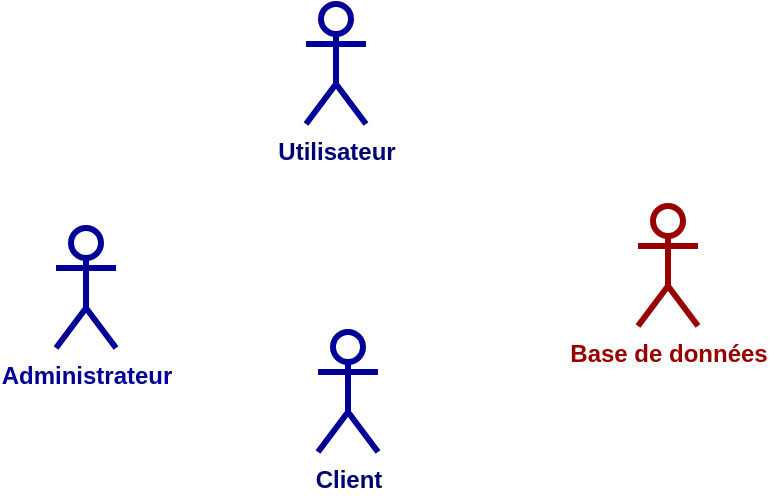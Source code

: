 <mxfile version="20.0.4" type="device" pages="3"><diagram id="59Ehz5pRi8XRBAYg4Xze" name="Acteurs"><mxGraphModel dx="782" dy="351" grid="0" gridSize="10" guides="1" tooltips="1" connect="1" arrows="1" fold="1" page="1" pageScale="1" pageWidth="1169" pageHeight="827" math="0" shadow="0"><root><mxCell id="hTQ6BBSFikGhUJmrSx4F-0"/><mxCell id="hTQ6BBSFikGhUJmrSx4F-1" parent="hTQ6BBSFikGhUJmrSx4F-0"/><mxCell id="G00wMXpZIbx1MCzNUPEZ-0" value="&lt;b&gt;&lt;font color=&quot;#000075&quot;&gt;Utilisateur&lt;/font&gt;&lt;/b&gt;" style="shape=umlActor;verticalLabelPosition=bottom;verticalAlign=top;html=1;strokeWidth=3;strokeColor=#000099;" parent="hTQ6BBSFikGhUJmrSx4F-1" vertex="1"><mxGeometry x="263" y="65" width="30" height="60" as="geometry"/></mxCell><mxCell id="G00wMXpZIbx1MCzNUPEZ-1" value="Base de données" style="shape=umlActor;verticalLabelPosition=bottom;verticalAlign=top;html=1;strokeWidth=3;strokeColor=#990000;fontStyle=1;fontColor=#990000;" parent="hTQ6BBSFikGhUJmrSx4F-1" vertex="1"><mxGeometry x="429" y="166" width="30" height="60" as="geometry"/></mxCell><mxCell id="O7UBeRO50Ihs_6BD-53n-0" value="&lt;span&gt;Administrateur&lt;/span&gt;" style="shape=umlActor;verticalLabelPosition=bottom;verticalAlign=top;html=1;strokeWidth=3;strokeColor=#000099;fontColor=#000099;fontStyle=1" parent="hTQ6BBSFikGhUJmrSx4F-1" vertex="1"><mxGeometry x="138" y="177" width="30" height="60" as="geometry"/></mxCell><mxCell id="bjSTxMGLRsvhLHsUkm_3-0" value="&lt;b&gt;&lt;font color=&quot;#000075&quot;&gt;Client&lt;/font&gt;&lt;/b&gt;" style="shape=umlActor;verticalLabelPosition=bottom;verticalAlign=top;html=1;strokeWidth=3;strokeColor=#000099;" parent="hTQ6BBSFikGhUJmrSx4F-1" vertex="1"><mxGeometry x="269" y="229" width="30" height="60" as="geometry"/></mxCell></root></mxGraphModel></diagram><diagram id="LXFJy5_plYIeRXkW0rKK" name="Gestion figures"><mxGraphModel dx="782" dy="351" grid="0" gridSize="10" guides="1" tooltips="1" connect="1" arrows="1" fold="1" page="1" pageScale="1" pageWidth="1169" pageHeight="827" math="0" shadow="0"><root><mxCell id="kX_hVITAjaBs6X9NF7fQ-0"/><mxCell id="kX_hVITAjaBs6X9NF7fQ-1" parent="kX_hVITAjaBs6X9NF7fQ-0"/><mxCell id="kX_hVITAjaBs6X9NF7fQ-2" value="" style="rounded=0;whiteSpace=wrap;gradientDirection=north;strokeWidth=2;strokeColor=#7EA6E0;labelPosition=left;verticalLabelPosition=top;align=right;verticalAlign=bottom;spacingTop=0;spacingLeft=0;html=1;fontStyle=1;fontColor=#000075;" parent="kX_hVITAjaBs6X9NF7fQ-1" vertex="1"><mxGeometry x="251" y="46" width="410" height="655" as="geometry"/></mxCell><mxCell id="yyiQpUVqp3OWsr_kO_II-3" value="Ajouter un Task" style="ellipse;whiteSpace=wrap;html=1;strokeColor=#7EA6E0;strokeWidth=2;gradientColor=none;fontColor=#000075;align=center;fontStyle=1" parent="kX_hVITAjaBs6X9NF7fQ-1" vertex="1"><mxGeometry x="458.13" y="464" width="100" height="60" as="geometry"/></mxCell><mxCell id="1Ub5r5sqsx0gwfHrP4JQ-0" value="SGBDR" style="shape=umlActor;verticalLabelPosition=bottom;verticalAlign=top;html=1;strokeWidth=3;strokeColor=#990000;fontStyle=1;fontColor=#660000;" parent="kX_hVITAjaBs6X9NF7fQ-1" vertex="1"><mxGeometry x="771" y="186" width="30" height="60" as="geometry"/></mxCell><mxCell id="9a5NX7hPdEMQ1pGyBNra-0" value="Supprimer un Task" style="ellipse;whiteSpace=wrap;html=1;strokeColor=#7EA6E0;strokeWidth=2;gradientColor=none;fontColor=#000075;align=center;fontStyle=1" parent="kX_hVITAjaBs6X9NF7fQ-1" vertex="1"><mxGeometry x="456.13" y="536" width="108.25" height="66" as="geometry"/></mxCell><mxCell id="9a5NX7hPdEMQ1pGyBNra-8" value="" style="endArrow=none;html=1;strokeColor=#000000;strokeWidth=1;entryX=1;entryY=0.5;entryDx=0;entryDy=0;exitX=0;exitY=0.333;exitDx=0;exitDy=0;exitPerimeter=0;" parent="kX_hVITAjaBs6X9NF7fQ-1" source="1Ub5r5sqsx0gwfHrP4JQ-0" target="9a5NX7hPdEMQ1pGyBNra-0" edge="1"><mxGeometry width="50" height="50" relative="1" as="geometry"><mxPoint x="171" y="219" as="sourcePoint"/><mxPoint x="421" y="176" as="targetPoint"/></mxGeometry></mxCell><mxCell id="9a5NX7hPdEMQ1pGyBNra-10" value="" style="endArrow=none;html=1;strokeColor=#000000;strokeWidth=1;entryX=1;entryY=0.5;entryDx=0;entryDy=0;exitX=0;exitY=0.333;exitDx=0;exitDy=0;exitPerimeter=0;" parent="kX_hVITAjaBs6X9NF7fQ-1" source="1Ub5r5sqsx0gwfHrP4JQ-0" target="yyiQpUVqp3OWsr_kO_II-3" edge="1"><mxGeometry width="50" height="50" relative="1" as="geometry"><mxPoint x="791" y="226" as="sourcePoint"/><mxPoint x="511" y="246" as="targetPoint"/></mxGeometry></mxCell><mxCell id="9a5NX7hPdEMQ1pGyBNra-12" value="Consulter la liste des utilisateurs" style="ellipse;whiteSpace=wrap;html=1;strokeColor=#7EA6E0;strokeWidth=2;gradientColor=none;fontColor=#000075;align=center;fontStyle=1" parent="kX_hVITAjaBs6X9NF7fQ-1" vertex="1"><mxGeometry x="395" y="51" width="111" height="74" as="geometry"/></mxCell><mxCell id="9a5NX7hPdEMQ1pGyBNra-13" value="Consulter les Task" style="ellipse;whiteSpace=wrap;html=1;strokeColor=#7EA6E0;strokeWidth=2;gradientColor=none;fontColor=#000075;align=center;fontStyle=1" parent="kX_hVITAjaBs6X9NF7fQ-1" vertex="1"><mxGeometry x="447.01" y="612" width="126.5" height="74" as="geometry"/></mxCell><mxCell id="9a5NX7hPdEMQ1pGyBNra-14" value="" style="endArrow=none;html=1;strokeColor=#000000;strokeWidth=1;entryX=1;entryY=0.5;entryDx=0;entryDy=0;exitX=0;exitY=0.333;exitDx=0;exitDy=0;exitPerimeter=0;" parent="kX_hVITAjaBs6X9NF7fQ-1" source="1Ub5r5sqsx0gwfHrP4JQ-0" target="9a5NX7hPdEMQ1pGyBNra-12" edge="1"><mxGeometry width="50" height="50" relative="1" as="geometry"><mxPoint x="781" y="216" as="sourcePoint"/><mxPoint x="518" y="246" as="targetPoint"/></mxGeometry></mxCell><mxCell id="9a5NX7hPdEMQ1pGyBNra-15" value="" style="endArrow=none;html=1;strokeColor=#000000;strokeWidth=1;entryX=1;entryY=0.5;entryDx=0;entryDy=0;" parent="kX_hVITAjaBs6X9NF7fQ-1" target="9a5NX7hPdEMQ1pGyBNra-13" edge="1"><mxGeometry width="50" height="50" relative="1" as="geometry"><mxPoint x="771" y="206" as="sourcePoint"/><mxPoint x="506" y="326" as="targetPoint"/></mxGeometry></mxCell><mxCell id="73fCExqauAfSfCtAz2s_-0" value="&lt;b&gt;&lt;font color=&quot;#004C99&quot;&gt;Utilisateur&lt;/font&gt;&lt;/b&gt;" style="shape=umlActor;verticalLabelPosition=bottom;verticalAlign=top;html=1;strokeWidth=3;strokeColor=#000099;" parent="kX_hVITAjaBs6X9NF7fQ-1" vertex="1"><mxGeometry x="135" y="507" width="30" height="60" as="geometry"/></mxCell><mxCell id="taJNb4LmPV7i_Nr4AlHw-0" value="&lt;font color=&quot;#2A692A&quot;&gt;&lt;span&gt;Administrateur&lt;/span&gt;&lt;/font&gt;" style="shape=umlActor;verticalLabelPosition=bottom;verticalAlign=top;html=1;strokeWidth=3;strokeColor=#82b366;fontStyle=1;fillColor=#d5e8d4;" parent="kX_hVITAjaBs6X9NF7fQ-1" vertex="1"><mxGeometry x="133" y="156" width="30" height="60" as="geometry"/></mxCell><mxCell id="nNCMPAsnPQPSx7WVSSAw-1" value="" style="endArrow=block;endSize=16;endFill=0;html=1;strokeColor=#000000;strokeWidth=1;entryX=0.5;entryY=0;entryDx=0;entryDy=0;entryPerimeter=0;" parent="kX_hVITAjaBs6X9NF7fQ-1" source="taJNb4LmPV7i_Nr4AlHw-0" target="73fCExqauAfSfCtAz2s_-0" edge="1"><mxGeometry width="160" relative="1" as="geometry"><mxPoint x="146" y="140" as="sourcePoint"/><mxPoint x="148" y="347" as="targetPoint"/></mxGeometry></mxCell><mxCell id="ZDkbSbqERdMOoMIqNzaF-0" value="Authentification" style="ellipse;whiteSpace=wrap;html=1;strokeColor=#7EA6E0;strokeWidth=2;gradientColor=none;fontColor=#000075;align=center;fontStyle=1" parent="kX_hVITAjaBs6X9NF7fQ-1" vertex="1"><mxGeometry x="261" y="337" width="111" height="74" as="geometry"/></mxCell><mxCell id="ZDkbSbqERdMOoMIqNzaF-1" value="&amp;lt;&amp;lt;include&amp;gt;&amp;gt;" style="html=1;verticalAlign=bottom;labelBackgroundColor=none;endArrow=open;endFill=0;dashed=1;rounded=0;entryX=1;entryY=0.5;entryDx=0;entryDy=0;exitX=0;exitY=0.5;exitDx=0;exitDy=0;" parent="kX_hVITAjaBs6X9NF7fQ-1" source="9a5NX7hPdEMQ1pGyBNra-0" target="ZDkbSbqERdMOoMIqNzaF-0" edge="1"><mxGeometry width="160" relative="1" as="geometry"><mxPoint x="319" y="294" as="sourcePoint"/><mxPoint x="479" y="294" as="targetPoint"/></mxGeometry></mxCell><mxCell id="ZDkbSbqERdMOoMIqNzaF-3" value="&amp;lt;&amp;lt;include&amp;gt;&amp;gt;" style="html=1;verticalAlign=bottom;labelBackgroundColor=none;endArrow=open;endFill=0;dashed=1;rounded=0;entryX=1;entryY=1;entryDx=0;entryDy=0;exitX=0;exitY=0.5;exitDx=0;exitDy=0;" parent="kX_hVITAjaBs6X9NF7fQ-1" source="9a5NX7hPdEMQ1pGyBNra-13" target="ZDkbSbqERdMOoMIqNzaF-0" edge="1"><mxGeometry width="160" relative="1" as="geometry"><mxPoint x="455" y="276" as="sourcePoint"/><mxPoint x="383.001" y="251.028" as="targetPoint"/></mxGeometry></mxCell><mxCell id="ZDkbSbqERdMOoMIqNzaF-4" value="&amp;lt;&amp;lt;include&amp;gt;&amp;gt;" style="html=1;verticalAlign=bottom;labelBackgroundColor=none;endArrow=open;endFill=0;dashed=1;rounded=0;entryX=0.5;entryY=0;entryDx=0;entryDy=0;" parent="kX_hVITAjaBs6X9NF7fQ-1" source="9a5NX7hPdEMQ1pGyBNra-12" target="ZDkbSbqERdMOoMIqNzaF-0" edge="1"><mxGeometry width="160" relative="1" as="geometry"><mxPoint x="479.432" y="302.04" as="sourcePoint"/><mxPoint x="379.566" y="239.281" as="targetPoint"/></mxGeometry></mxCell><mxCell id="ZDkbSbqERdMOoMIqNzaF-5" value="&amp;lt;&amp;lt;include&amp;gt;&amp;gt;" style="html=1;verticalAlign=bottom;labelBackgroundColor=none;endArrow=open;endFill=0;dashed=1;rounded=0;entryX=0.973;entryY=0.324;entryDx=0;entryDy=0;exitX=0;exitY=0.5;exitDx=0;exitDy=0;entryPerimeter=0;" parent="kX_hVITAjaBs6X9NF7fQ-1" source="yyiQpUVqp3OWsr_kO_II-3" target="ZDkbSbqERdMOoMIqNzaF-0" edge="1"><mxGeometry width="160" relative="1" as="geometry"><mxPoint x="472" y="121" as="sourcePoint"/><mxPoint x="396" y="165" as="targetPoint"/></mxGeometry></mxCell><mxCell id="8y-16Ok0ziUwgKXulLzA-2" value="Modifier un Task" style="ellipse;whiteSpace=wrap;html=1;strokeColor=#7EA6E0;strokeWidth=2;gradientColor=none;fontColor=#000075;align=center;fontStyle=1" parent="kX_hVITAjaBs6X9NF7fQ-1" vertex="1"><mxGeometry x="456.13" y="395" width="100" height="60" as="geometry"/></mxCell><mxCell id="8y-16Ok0ziUwgKXulLzA-3" value="" style="endArrow=none;html=1;strokeColor=#000000;strokeWidth=1;entryX=1;entryY=0.5;entryDx=0;entryDy=0;exitX=0;exitY=0.333;exitDx=0;exitDy=0;exitPerimeter=0;" parent="kX_hVITAjaBs6X9NF7fQ-1" source="1Ub5r5sqsx0gwfHrP4JQ-0" target="8y-16Ok0ziUwgKXulLzA-2" edge="1"><mxGeometry width="50" height="50" relative="1" as="geometry"><mxPoint x="781" y="216" as="sourcePoint"/><mxPoint x="564" y="368.5" as="targetPoint"/></mxGeometry></mxCell><mxCell id="8y-16Ok0ziUwgKXulLzA-4" value="&amp;lt;&amp;lt;include&amp;gt;&amp;gt;" style="html=1;verticalAlign=bottom;labelBackgroundColor=none;endArrow=open;endFill=0;dashed=1;rounded=0;entryX=0.928;entryY=0.203;entryDx=0;entryDy=0;exitX=0;exitY=0.5;exitDx=0;exitDy=0;entryPerimeter=0;" parent="kX_hVITAjaBs6X9NF7fQ-1" source="8y-16Ok0ziUwgKXulLzA-2" target="ZDkbSbqERdMOoMIqNzaF-0" edge="1"><mxGeometry width="160" relative="1" as="geometry"><mxPoint x="464" y="368.5" as="sourcePoint"/><mxPoint x="351.031" y="354.03" as="targetPoint"/></mxGeometry></mxCell><mxCell id="8y-16Ok0ziUwgKXulLzA-5" value="Modifier le status d’un Task" style="ellipse;whiteSpace=wrap;html=1;strokeColor=#7EA6E0;strokeWidth=2;gradientColor=none;fontColor=#000075;align=center;fontStyle=1" parent="kX_hVITAjaBs6X9NF7fQ-1" vertex="1"><mxGeometry x="447.01" y="259" width="92.99" height="77" as="geometry"/></mxCell><mxCell id="8y-16Ok0ziUwgKXulLzA-6" value="" style="endArrow=none;html=1;strokeColor=#000000;strokeWidth=1;entryX=1;entryY=0.5;entryDx=0;entryDy=0;exitX=0;exitY=0.333;exitDx=0;exitDy=0;exitPerimeter=0;" parent="kX_hVITAjaBs6X9NF7fQ-1" source="1Ub5r5sqsx0gwfHrP4JQ-0" target="8y-16Ok0ziUwgKXulLzA-5" edge="1"><mxGeometry width="50" height="50" relative="1" as="geometry"><mxPoint x="781" y="216" as="sourcePoint"/><mxPoint x="570.25" y="340" as="targetPoint"/></mxGeometry></mxCell><mxCell id="8y-16Ok0ziUwgKXulLzA-7" value="&amp;lt;&amp;lt;include&amp;gt;&amp;gt;" style="html=1;verticalAlign=bottom;labelBackgroundColor=none;endArrow=open;endFill=0;dashed=1;rounded=0;entryX=0.766;entryY=0.068;entryDx=0;entryDy=0;entryPerimeter=0;exitX=0;exitY=0.5;exitDx=0;exitDy=0;" parent="kX_hVITAjaBs6X9NF7fQ-1" source="8y-16Ok0ziUwgKXulLzA-5" target="ZDkbSbqERdMOoMIqNzaF-0" edge="1"><mxGeometry width="160" relative="1" as="geometry"><mxPoint x="470.25" y="340" as="sourcePoint"/><mxPoint x="357.025" y="352.032" as="targetPoint"/></mxGeometry></mxCell><mxCell id="8y-16Ok0ziUwgKXulLzA-8" value="Supprimer un utilisateur" style="ellipse;whiteSpace=wrap;html=1;strokeColor=#7EA6E0;strokeWidth=2;gradientColor=none;fontColor=#000075;align=center;fontStyle=1" parent="kX_hVITAjaBs6X9NF7fQ-1" vertex="1"><mxGeometry x="439" y="128" width="96" height="61" as="geometry"/></mxCell><mxCell id="8y-16Ok0ziUwgKXulLzA-9" value="&amp;lt;&amp;lt;include&amp;gt;&amp;gt;" style="html=1;verticalAlign=bottom;labelBackgroundColor=none;endArrow=open;endFill=0;dashed=1;rounded=0;entryX=0.613;entryY=-0.014;entryDx=0;entryDy=0;exitX=0;exitY=0.5;exitDx=0;exitDy=0;entryPerimeter=0;" parent="kX_hVITAjaBs6X9NF7fQ-1" source="8y-16Ok0ziUwgKXulLzA-8" target="ZDkbSbqERdMOoMIqNzaF-0" edge="1"><mxGeometry width="160" relative="1" as="geometry"><mxPoint x="441.758" y="132.826" as="sourcePoint"/><mxPoint x="326.5" y="347" as="targetPoint"/></mxGeometry></mxCell><mxCell id="8y-16Ok0ziUwgKXulLzA-10" value="" style="endArrow=none;html=1;strokeColor=#000000;strokeWidth=1;entryX=1;entryY=0.5;entryDx=0;entryDy=0;exitX=0;exitY=0.333;exitDx=0;exitDy=0;exitPerimeter=0;" parent="kX_hVITAjaBs6X9NF7fQ-1" source="1Ub5r5sqsx0gwfHrP4JQ-0" target="8y-16Ok0ziUwgKXulLzA-8" edge="1"><mxGeometry width="50" height="50" relative="1" as="geometry"><mxPoint x="781" y="216" as="sourcePoint"/><mxPoint x="516" y="98" as="targetPoint"/></mxGeometry></mxCell><mxCell id="8y-16Ok0ziUwgKXulLzA-11" value="Modifier un utilisateur" style="ellipse;whiteSpace=wrap;html=1;strokeColor=#7EA6E0;strokeWidth=2;gradientColor=none;fontColor=#000075;align=center;fontStyle=1" parent="kX_hVITAjaBs6X9NF7fQ-1" vertex="1"><mxGeometry x="447" y="193" width="96" height="61" as="geometry"/></mxCell><mxCell id="8y-16Ok0ziUwgKXulLzA-12" value="" style="endArrow=none;html=1;strokeColor=#000000;strokeWidth=1;entryX=1;entryY=0.5;entryDx=0;entryDy=0;exitX=0;exitY=0.333;exitDx=0;exitDy=0;exitPerimeter=0;" parent="kX_hVITAjaBs6X9NF7fQ-1" source="1Ub5r5sqsx0gwfHrP4JQ-0" target="8y-16Ok0ziUwgKXulLzA-11" edge="1"><mxGeometry width="50" height="50" relative="1" as="geometry"><mxPoint x="781" y="216" as="sourcePoint"/><mxPoint x="545" y="168.5" as="targetPoint"/></mxGeometry></mxCell><mxCell id="8y-16Ok0ziUwgKXulLzA-13" value="&amp;lt;&amp;lt;include&amp;gt;&amp;gt;" style="html=1;verticalAlign=bottom;labelBackgroundColor=none;endArrow=open;endFill=0;dashed=1;rounded=0;entryX=0.703;entryY=0.027;entryDx=0;entryDy=0;exitX=0;exitY=0.5;exitDx=0;exitDy=0;entryPerimeter=0;" parent="kX_hVITAjaBs6X9NF7fQ-1" source="8y-16Ok0ziUwgKXulLzA-11" target="ZDkbSbqERdMOoMIqNzaF-0" edge="1"><mxGeometry width="160" relative="1" as="geometry"><mxPoint x="449" y="168.5" as="sourcePoint"/><mxPoint x="339.043" y="345.964" as="targetPoint"/></mxGeometry></mxCell><mxCell id="8y-16Ok0ziUwgKXulLzA-14" value="" style="strokeWidth=2;html=1;shape=mxgraph.flowchart.annotation_2;align=left;labelPosition=right;pointerEvents=1;fillColor=#d5e8d4;strokeColor=#82b366;" parent="kX_hVITAjaBs6X9NF7fQ-1" vertex="1"><mxGeometry x="159" y="53" width="81" height="248" as="geometry"/></mxCell><mxCell id="8y-16Ok0ziUwgKXulLzA-15" value="" style="strokeWidth=2;html=1;shape=mxgraph.flowchart.annotation_2;align=left;labelPosition=right;pointerEvents=1;fillColor=#dae8fc;strokeColor=#6c8ebf;" parent="kX_hVITAjaBs6X9NF7fQ-1" vertex="1"><mxGeometry x="159" y="404" width="81" height="248" as="geometry"/></mxCell></root></mxGraphModel></diagram><diagram id="cM9xA7ciK-gW62QmgHlC" name="Diagramme de class"><mxGraphModel dx="782" dy="351" grid="1" gridSize="10" guides="1" tooltips="1" connect="1" arrows="1" fold="1" page="1" pageScale="1" pageWidth="1169" pageHeight="827" math="0" shadow="0"><root><mxCell id="tjNzRKVn-0zz3hjp0lat-0"/><mxCell id="tjNzRKVn-0zz3hjp0lat-1" parent="tjNzRKVn-0zz3hjp0lat-0"/><mxCell id="tjNzRKVn-0zz3hjp0lat-2" value="user" style="swimlane;fontStyle=1;align=center;verticalAlign=top;childLayout=stackLayout;horizontal=1;startSize=26;horizontalStack=0;resizeParent=1;resizeParentMax=0;resizeLast=0;collapsible=1;marginBottom=0;" parent="tjNzRKVn-0zz3hjp0lat-1" vertex="1"><mxGeometry x="70" y="60" width="160" height="146" as="geometry"><mxRectangle x="280" y="50" width="60" height="26" as="alternateBounds"/></mxGeometry></mxCell><mxCell id="tjNzRKVn-0zz3hjp0lat-3" value="+ email : string&#xA;+ username: string&#xA;+ password : string&#xA;+ roles: array" style="text;strokeColor=none;fillColor=none;align=left;verticalAlign=top;spacingLeft=4;spacingRight=4;overflow=hidden;rotatable=0;points=[[0,0.5],[1,0.5]];portConstraint=eastwest;" parent="tjNzRKVn-0zz3hjp0lat-2" vertex="1"><mxGeometry y="26" width="160" height="112" as="geometry"/></mxCell><mxCell id="tjNzRKVn-0zz3hjp0lat-4" value="" style="line;strokeWidth=1;fillColor=none;align=left;verticalAlign=middle;spacingTop=-1;spacingLeft=3;spacingRight=3;rotatable=0;labelPosition=right;points=[];portConstraint=eastwest;" parent="tjNzRKVn-0zz3hjp0lat-2" vertex="1"><mxGeometry y="138" width="160" height="8" as="geometry"/></mxCell><mxCell id="tjNzRKVn-0zz3hjp0lat-6" value="trick" style="swimlane;fontStyle=1;align=center;verticalAlign=top;childLayout=stackLayout;horizontal=1;startSize=26;horizontalStack=0;resizeParent=1;resizeParentMax=0;resizeLast=0;collapsible=1;marginBottom=0;" parent="tjNzRKVn-0zz3hjp0lat-1" vertex="1"><mxGeometry x="490" y="75" width="160" height="158" as="geometry"><mxRectangle x="280" y="50" width="60" height="26" as="alternateBounds"/></mxGeometry></mxCell><mxCell id="tjNzRKVn-0zz3hjp0lat-7" value="+ title :string&#xA;+ content: string&#xA;+ color : string&#xA;+ created_at: datetime&#xA;+ is_done; boolean&#xA;&#xA;" style="text;strokeColor=none;fillColor=none;align=left;verticalAlign=top;spacingLeft=4;spacingRight=4;overflow=hidden;rotatable=0;points=[[0,0.5],[1,0.5]];portConstraint=eastwest;" parent="tjNzRKVn-0zz3hjp0lat-6" vertex="1"><mxGeometry y="26" width="160" height="124" as="geometry"/></mxCell><mxCell id="tjNzRKVn-0zz3hjp0lat-8" value="" style="line;strokeWidth=1;fillColor=none;align=left;verticalAlign=middle;spacingTop=-1;spacingLeft=3;spacingRight=3;rotatable=0;labelPosition=right;points=[];portConstraint=eastwest;" parent="tjNzRKVn-0zz3hjp0lat-6" vertex="1"><mxGeometry y="150" width="160" height="8" as="geometry"/></mxCell><mxCell id="93kTR-NsRZuWrCtA9I1j-6" value="" style="endArrow=diamondThin;endFill=1;endSize=24;html=1;entryX=1;entryY=0.438;entryDx=0;entryDy=0;entryPerimeter=0;exitX=0;exitY=0.267;exitDx=0;exitDy=0;exitPerimeter=0;" parent="tjNzRKVn-0zz3hjp0lat-1" source="tjNzRKVn-0zz3hjp0lat-7" target="tjNzRKVn-0zz3hjp0lat-3" edge="1"><mxGeometry width="160" relative="1" as="geometry"><mxPoint x="185" y="280" as="sourcePoint"/><mxPoint x="190" y="150" as="targetPoint"/></mxGeometry></mxCell><mxCell id="93kTR-NsRZuWrCtA9I1j-7" value="*" style="text;html=1;strokeColor=none;fillColor=none;align=center;verticalAlign=middle;whiteSpace=wrap;rounded=0;fontStyle=1;fontSize=15;" parent="tjNzRKVn-0zz3hjp0lat-1" vertex="1"><mxGeometry x="250" y="100" width="30" height="20" as="geometry"/></mxCell><mxCell id="93kTR-NsRZuWrCtA9I1j-8" value="1" style="text;html=1;strokeColor=none;fillColor=none;align=center;verticalAlign=middle;whiteSpace=wrap;rounded=0;fontStyle=1" parent="tjNzRKVn-0zz3hjp0lat-1" vertex="1"><mxGeometry x="440" y="100" width="30" height="20" as="geometry"/></mxCell></root></mxGraphModel></diagram></mxfile>
